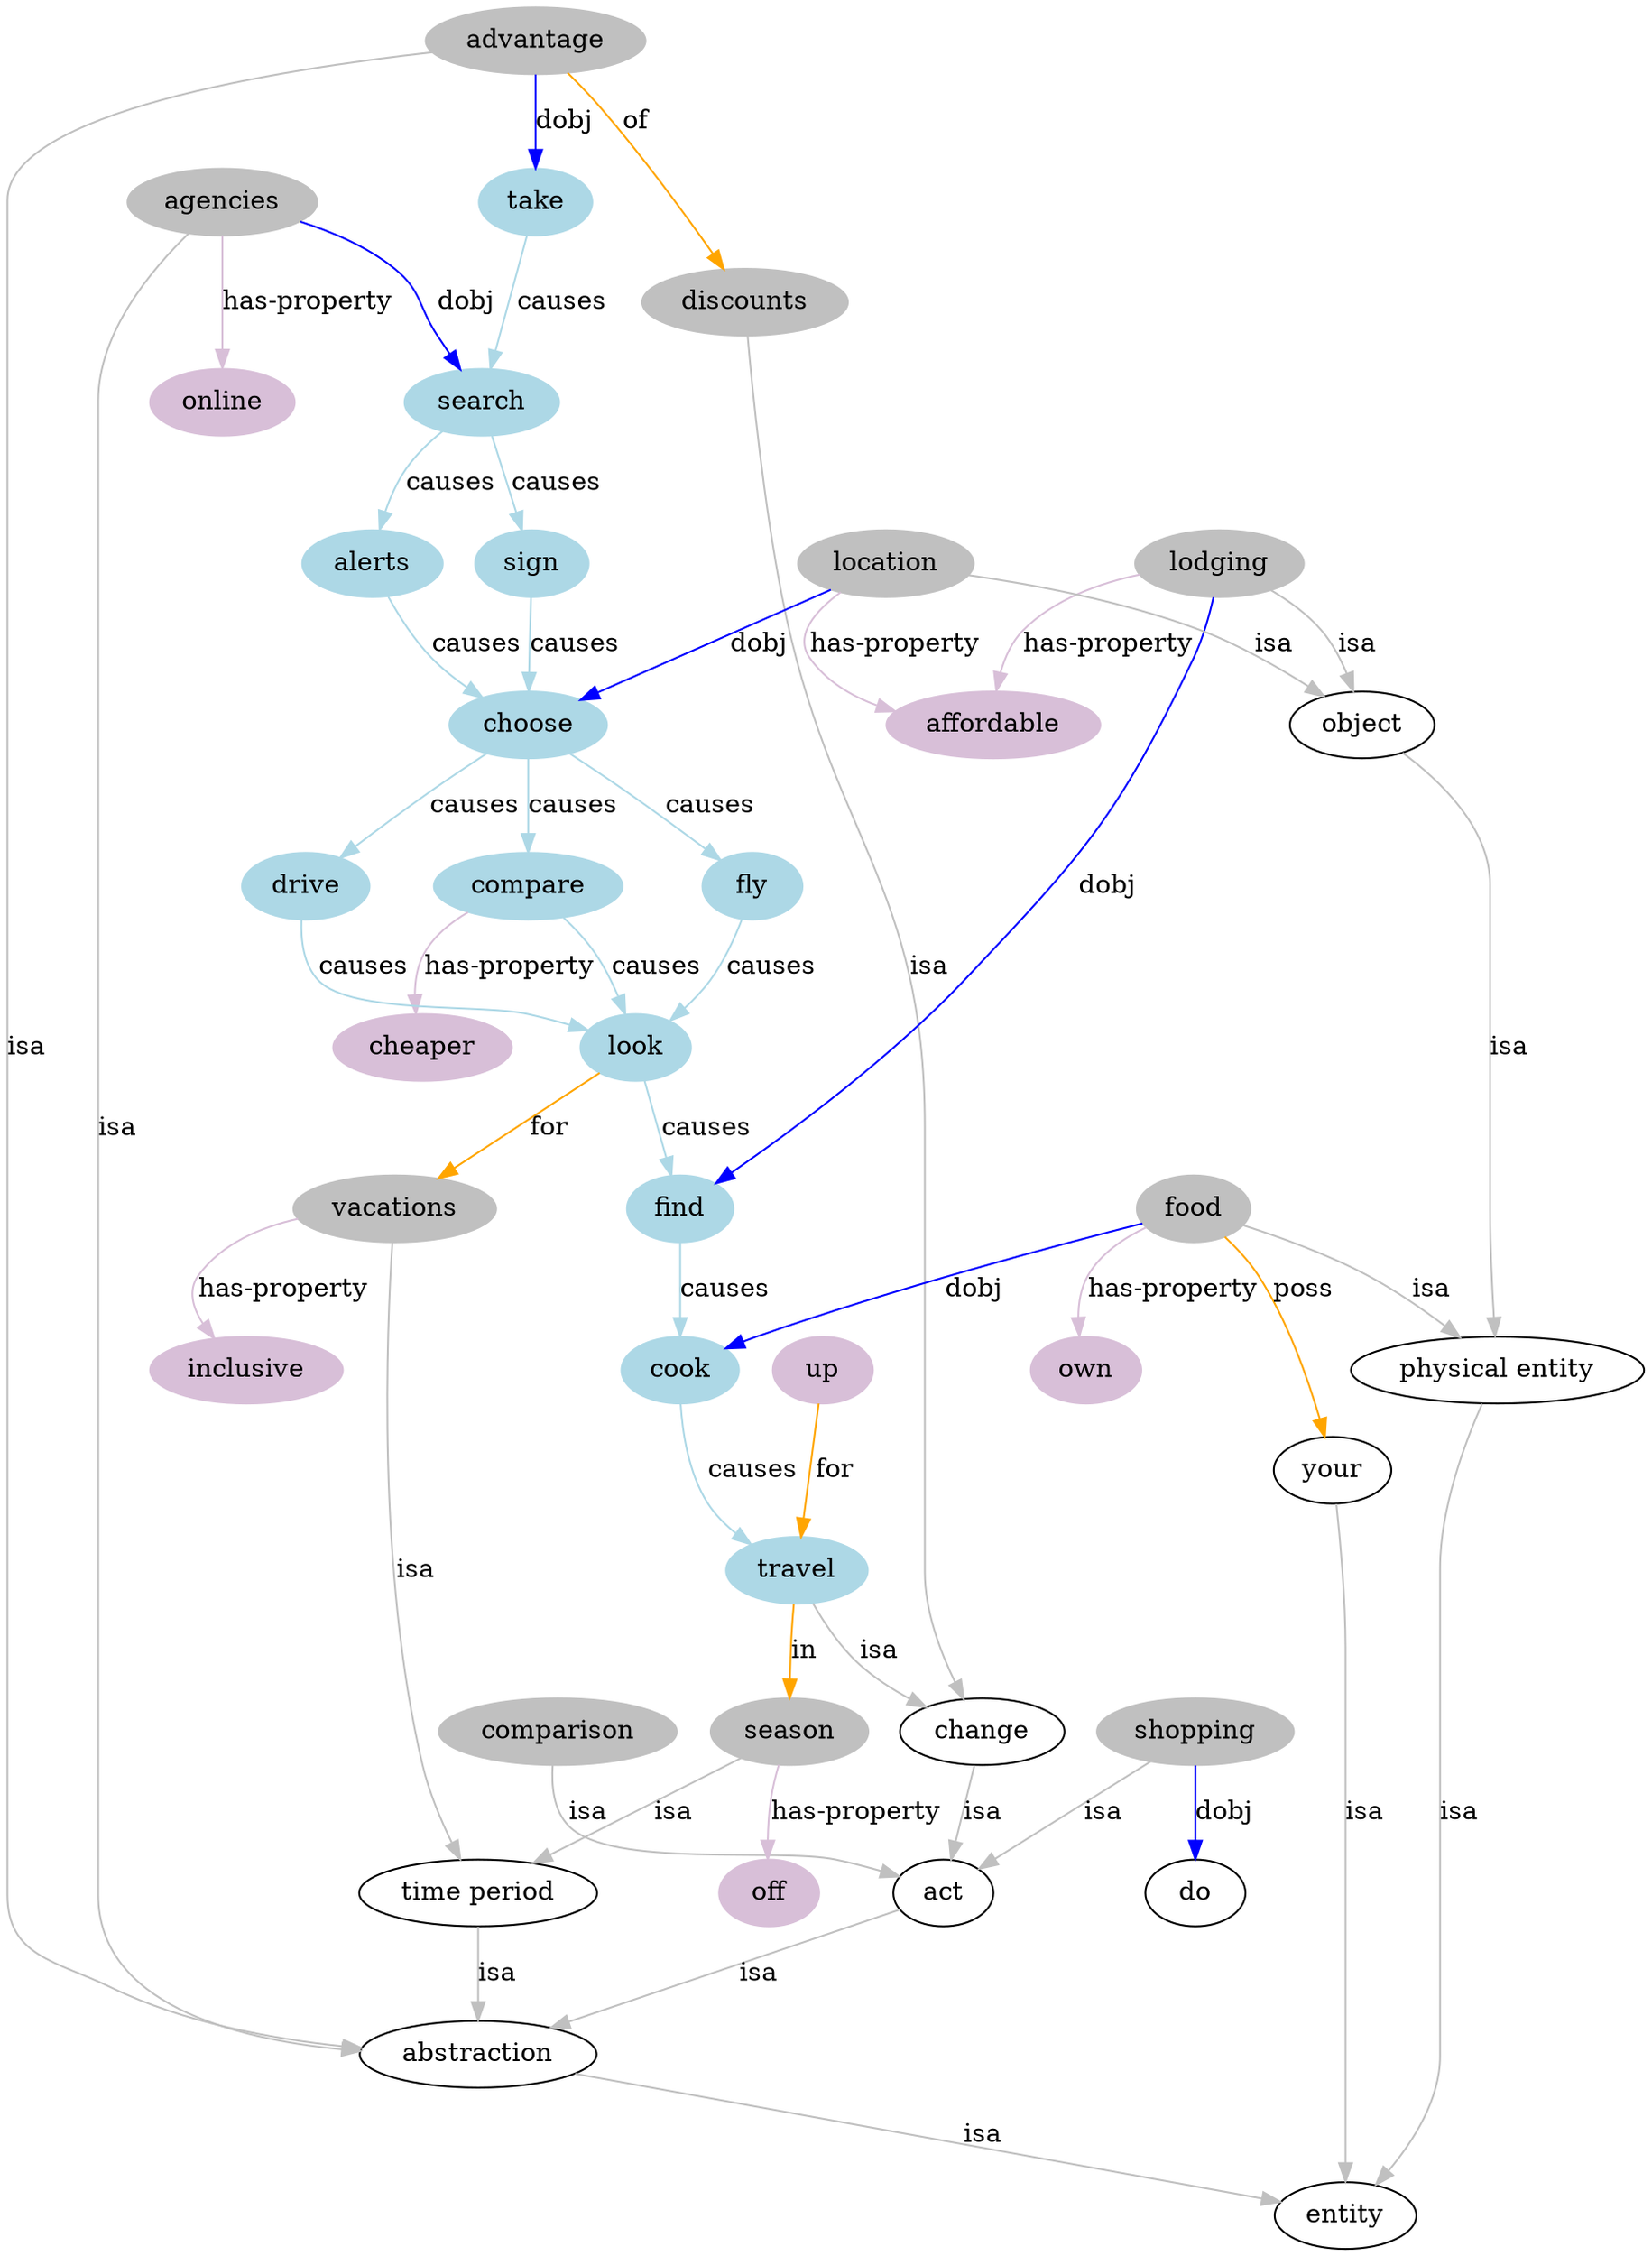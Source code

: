 digraph typehierarchy {
"your" -> "entity" [label = "isa"  color = "grey"]
"advantage" -> "abstraction" [label = "isa"  color = "grey"]
"agencies" -> "abstraction" [label = "isa"  color = "grey"]
"act" -> "abstraction" [label = "isa"  color = "grey"]
"comparison" -> "act" [label = "isa"  color = "grey"]
"change" -> "act" [label = "isa"  color = "grey"]
"discounts" -> "change" [label = "isa"  color = "grey"]
"food" -> "physical entity" [label = "isa"  color = "grey"]
"lodging" -> "object" [label = "isa"  color = "grey"]
"time period" -> "abstraction" [label = "isa"  color = "grey"]
"shopping" -> "act" [label = "isa"  color = "grey"]
"travel" -> "change" [label = "isa"  color = "grey"]
"vacations" -> "time period" [label = "isa"  color = "grey"]
"season" -> "time period" [label = "isa"  color = "grey"]
"location" -> "object" [label = "isa"  color = "grey"]
"object" -> "physical entity" [label = "isa"  color = "grey"]
"physical entity" -> "entity" [label = "isa"  color = "grey"]
"abstraction" -> "entity" [label = "isa"  color = "grey"]
"alerts" -> "choose" [label = "causes"  color = "lightblue"]
"choose" -> "compare" [label = "causes"  color = "lightblue"]
"choose" -> "drive" [label = "causes"  color = "lightblue"]
"choose" -> "fly" [label = "causes"  color = "lightblue"]
"compare" -> "look" [label = "causes"  color = "lightblue"]
"cook" -> "travel" [label = "causes"  color = "lightblue"]
"drive" -> "look" [label = "causes"  color = "lightblue"]
"find" -> "cook" [label = "causes"  color = "lightblue"]
"fly" -> "look" [label = "causes"  color = "lightblue"]
"look" -> "find" [label = "causes"  color = "lightblue"]
"search" -> "alerts" [label = "causes"  color = "lightblue"]
"search" -> "sign" [label = "causes"  color = "lightblue"]
"sign" -> "choose" [label = "causes"  color = "lightblue"]
"take" -> "search" [label = "causes"  color = "lightblue"]
"advantage" -> "take" [label = "dobj"  color = "blue"]
"shopping" -> "do" [label = "dobj"  color = "blue"]
"agencies" -> "search" [label = "dobj"  color = "blue"]
"location" -> "choose" [label = "dobj"  color = "blue"]
"lodging" -> "find" [label = "dobj"  color = "blue"]
"food" -> "cook" [label = "dobj"  color = "blue"]
"advantage" -> "discounts" [label = "of"  color = "orange"]
"up" -> "travel" [label = "for"  color = "orange"]
"look" -> "vacations" [label = "for"  color = "orange"]
"food" -> "your" [label = "poss"  color = "orange"]
"travel" -> "season" [label = "in"  color = "orange"]
"agencies" -> "online" [label = "has-property"  color = "thistle"]
"location" -> "affordable" [label = "has-property"  color = "thistle"]
"vacations" -> "inclusive" [label = "has-property"  color = "thistle"]
"lodging" -> "affordable" [label = "has-property"  color = "thistle"]
"food" -> "own" [label = "has-property"  color = "thistle"]
"season" -> "off" [label = "has-property"  color = "thistle"]
"compare" -> "cheaper" [label = "has-property"  color = "thistle"]
"vacations"[color = "grey"  style = "filled"]
"travel"[color = "grey"  style = "filled"]
"shopping"[color = "grey"  style = "filled"]
"season"[color = "grey"  style = "filled"]
"lodging"[color = "grey"  style = "filled"]
"location"[color = "grey"  style = "filled"]
"food"[color = "grey"  style = "filled"]
"discounts"[color = "grey"  style = "filled"]
"comparison"[color = "grey"  style = "filled"]
"agencies"[color = "grey"  style = "filled"]
"advantage"[color = "grey"  style = "filled"]
"travel"[color = "lightblue"  style = "filled"]
"take"[color = "lightblue"  style = "filled"]
"sign"[color = "lightblue"  style = "filled"]
"search"[color = "lightblue"  style = "filled"]
"look"[color = "lightblue"  style = "filled"]
"fly"[color = "lightblue"  style = "filled"]
"find"[color = "lightblue"  style = "filled"]
"drive"[color = "lightblue"  style = "filled"]
"cook"[color = "lightblue"  style = "filled"]
"compare"[color = "lightblue"  style = "filled"]
"choose"[color = "lightblue"  style = "filled"]
"alerts"[color = "lightblue"  style = "filled"]
"up"[color = "thistle"  style = "filled"]
"own"[color = "thistle"  style = "filled"]
"online"[color = "thistle"  style = "filled"]
"off"[color = "thistle"  style = "filled"]
"inclusive"[color = "thistle"  style = "filled"]
"cheaper"[color = "thistle"  style = "filled"]
"affordable"[color = "thistle"  style = "filled"]
}